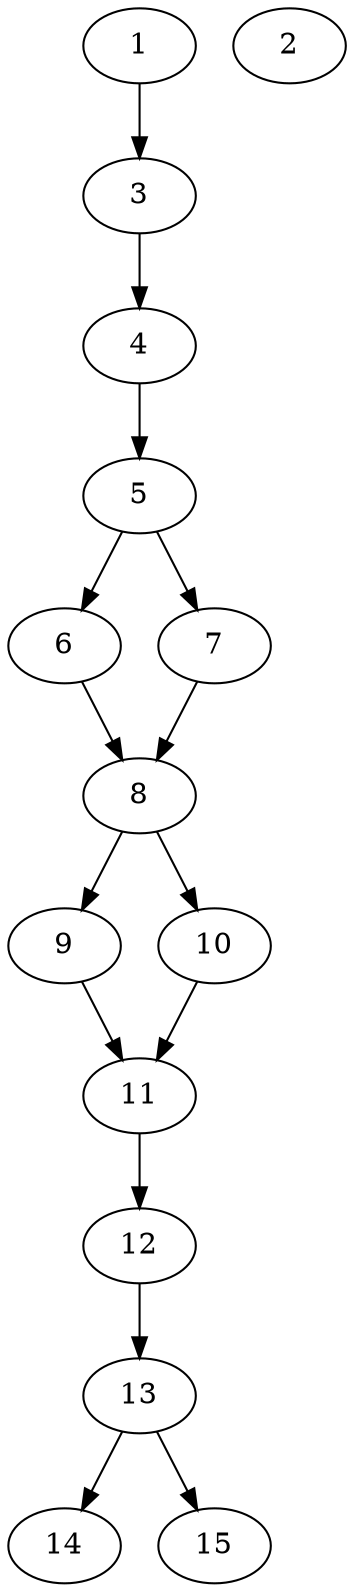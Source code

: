 // DAG automatically generated by daggen at Thu Oct  3 13:59:26 2019
// ./daggen --dot -n 15 --ccr 0.3 --fat 0.3 --regular 0.9 --density 0.6 --mindata 5242880 --maxdata 52428800 
digraph G {
  1 [size="66822827", alpha="0.18", expect_size="20046848"] 
  1 -> 3 [size ="20046848"]
  2 [size="88715947", alpha="0.19", expect_size="26614784"] 
  3 [size="155863040", alpha="0.13", expect_size="46758912"] 
  3 -> 4 [size ="46758912"]
  4 [size="94818987", alpha="0.03", expect_size="28445696"] 
  4 -> 5 [size ="28445696"]
  5 [size="76748800", alpha="0.04", expect_size="23024640"] 
  5 -> 6 [size ="23024640"]
  5 -> 7 [size ="23024640"]
  6 [size="108209493", alpha="0.09", expect_size="32462848"] 
  6 -> 8 [size ="32462848"]
  7 [size="149544960", alpha="0.00", expect_size="44863488"] 
  7 -> 8 [size ="44863488"]
  8 [size="156429653", alpha="0.07", expect_size="46928896"] 
  8 -> 9 [size ="46928896"]
  8 -> 10 [size ="46928896"]
  9 [size="140666880", alpha="0.05", expect_size="42200064"] 
  9 -> 11 [size ="42200064"]
  10 [size="155596800", alpha="0.11", expect_size="46679040"] 
  10 -> 11 [size ="46679040"]
  11 [size="143537493", alpha="0.02", expect_size="43061248"] 
  11 -> 12 [size ="43061248"]
  12 [size="125859840", alpha="0.19", expect_size="37757952"] 
  12 -> 13 [size ="37757952"]
  13 [size="117848747", alpha="0.11", expect_size="35354624"] 
  13 -> 14 [size ="35354624"]
  13 -> 15 [size ="35354624"]
  14 [size="63013547", alpha="0.19", expect_size="18904064"] 
  15 [size="87108267", alpha="0.11", expect_size="26132480"] 
}
